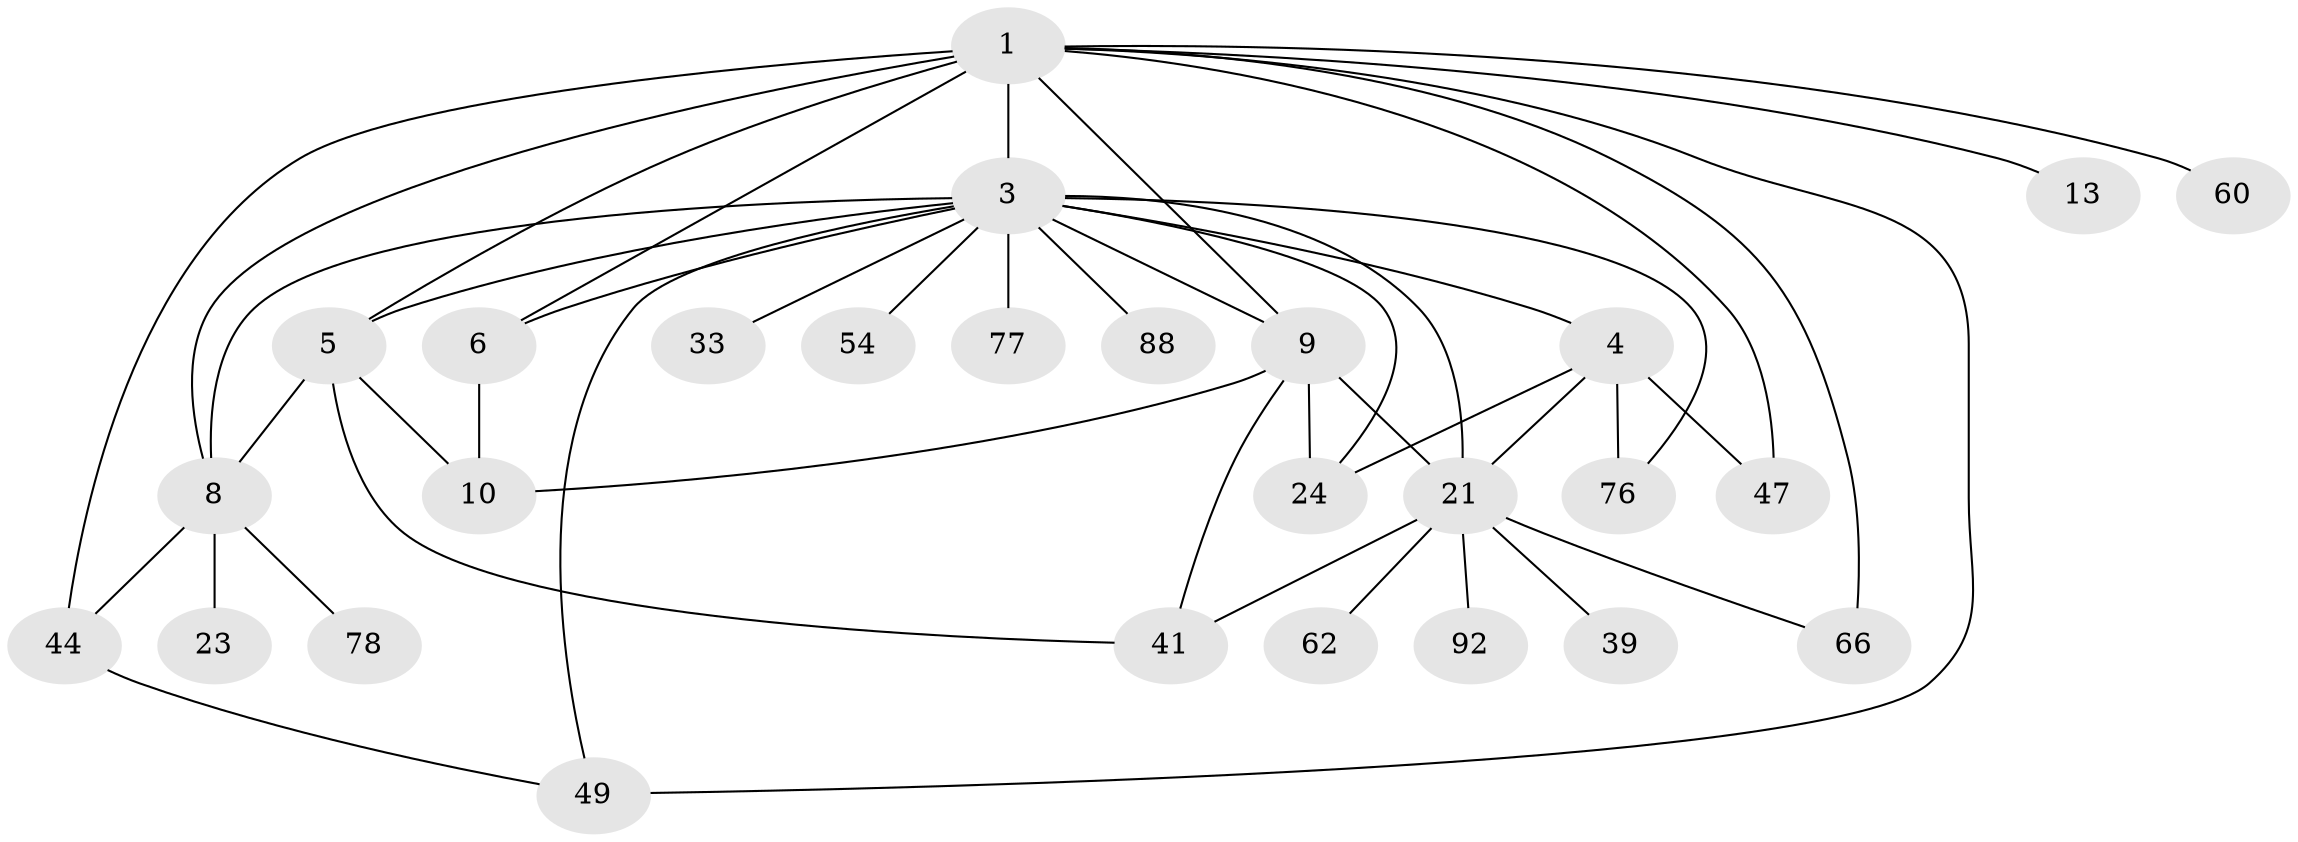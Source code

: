 // original degree distribution, {8: 0.021739130434782608, 6: 0.043478260869565216, 4: 0.10869565217391304, 5: 0.05434782608695652, 3: 0.18478260869565216, 1: 0.2608695652173913, 2: 0.32608695652173914}
// Generated by graph-tools (version 1.1) at 2025/17/03/04/25 18:17:10]
// undirected, 27 vertices, 45 edges
graph export_dot {
graph [start="1"]
  node [color=gray90,style=filled];
  1 [super="+30+2+12"];
  3 [super="+7"];
  4 [super="+15+31"];
  5 [super="+67"];
  6 [super="+32"];
  8 [super="+22+75+63"];
  9 [super="+14+17"];
  10 [super="+79+26+81"];
  13;
  21 [super="+42+28"];
  23;
  24 [super="+69"];
  33 [super="+86"];
  39;
  41;
  44 [super="+53"];
  47;
  49 [super="+74"];
  54 [super="+73"];
  60;
  62;
  66 [super="+71+87"];
  76;
  77;
  78;
  88;
  92;
  1 -- 3 [weight=2];
  1 -- 13;
  1 -- 47;
  1 -- 66 [weight=2];
  1 -- 44;
  1 -- 60;
  1 -- 49;
  1 -- 5 [weight=2];
  1 -- 6 [weight=2];
  1 -- 9;
  1 -- 8;
  3 -- 4;
  3 -- 9;
  3 -- 21;
  3 -- 33;
  3 -- 5;
  3 -- 6 [weight=2];
  3 -- 8;
  3 -- 76;
  3 -- 77;
  3 -- 49;
  3 -- 54;
  3 -- 88;
  3 -- 24;
  4 -- 47;
  4 -- 21;
  4 -- 24;
  4 -- 76;
  5 -- 8;
  5 -- 10;
  5 -- 41;
  6 -- 10;
  8 -- 44;
  8 -- 23;
  8 -- 78;
  9 -- 21 [weight=4];
  9 -- 41;
  9 -- 10;
  9 -- 24;
  21 -- 66;
  21 -- 39;
  21 -- 41;
  21 -- 92;
  21 -- 62;
  44 -- 49;
}
